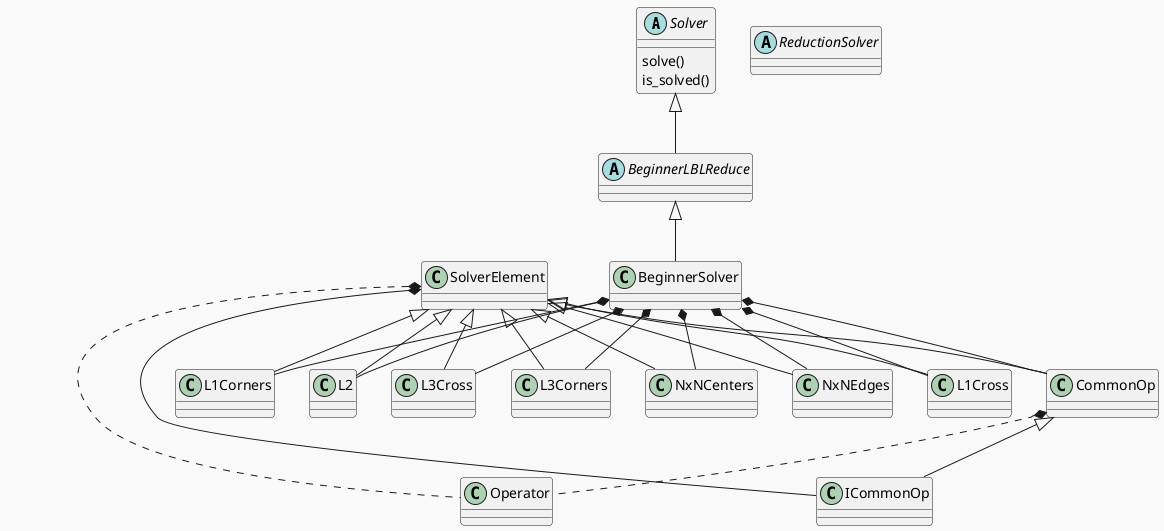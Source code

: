 @startuml
!theme mars

'https://plantuml.com/class-diagram

abstract class Solver {
    solve()
    is_solved()
}
abstract class ReductionSolver
abstract class BeginnerLBLReduce

class BeginnerSolver



Solver <|-- BeginnerLBLReduce
BeginnerLBLReduce <|-- BeginnerSolver


CommonOp <|-- ICommonOp
CommonOp *.. Operator

SolverElement *-- ICommonOp
SolverElement *.. Operator

SolverElement <|-- CommonOp
SolverElement <|-- L1Cross
SolverElement <|-- L1Corners
SolverElement <|-- L2
SolverElement <|-- L3Cross
SolverElement <|-- L3Corners
SolverElement <|-- NxNCenters
SolverElement <|-- NxNEdges

BeginnerSolver *-- CommonOp
BeginnerSolver *-- L1Cross
BeginnerSolver *-- L1Corners
BeginnerSolver *-- L2
BeginnerSolver *-- L3Cross
BeginnerSolver *-- L3Corners
BeginnerSolver *-- NxNCenters
BeginnerSolver *-- NxNEdges
@enduml